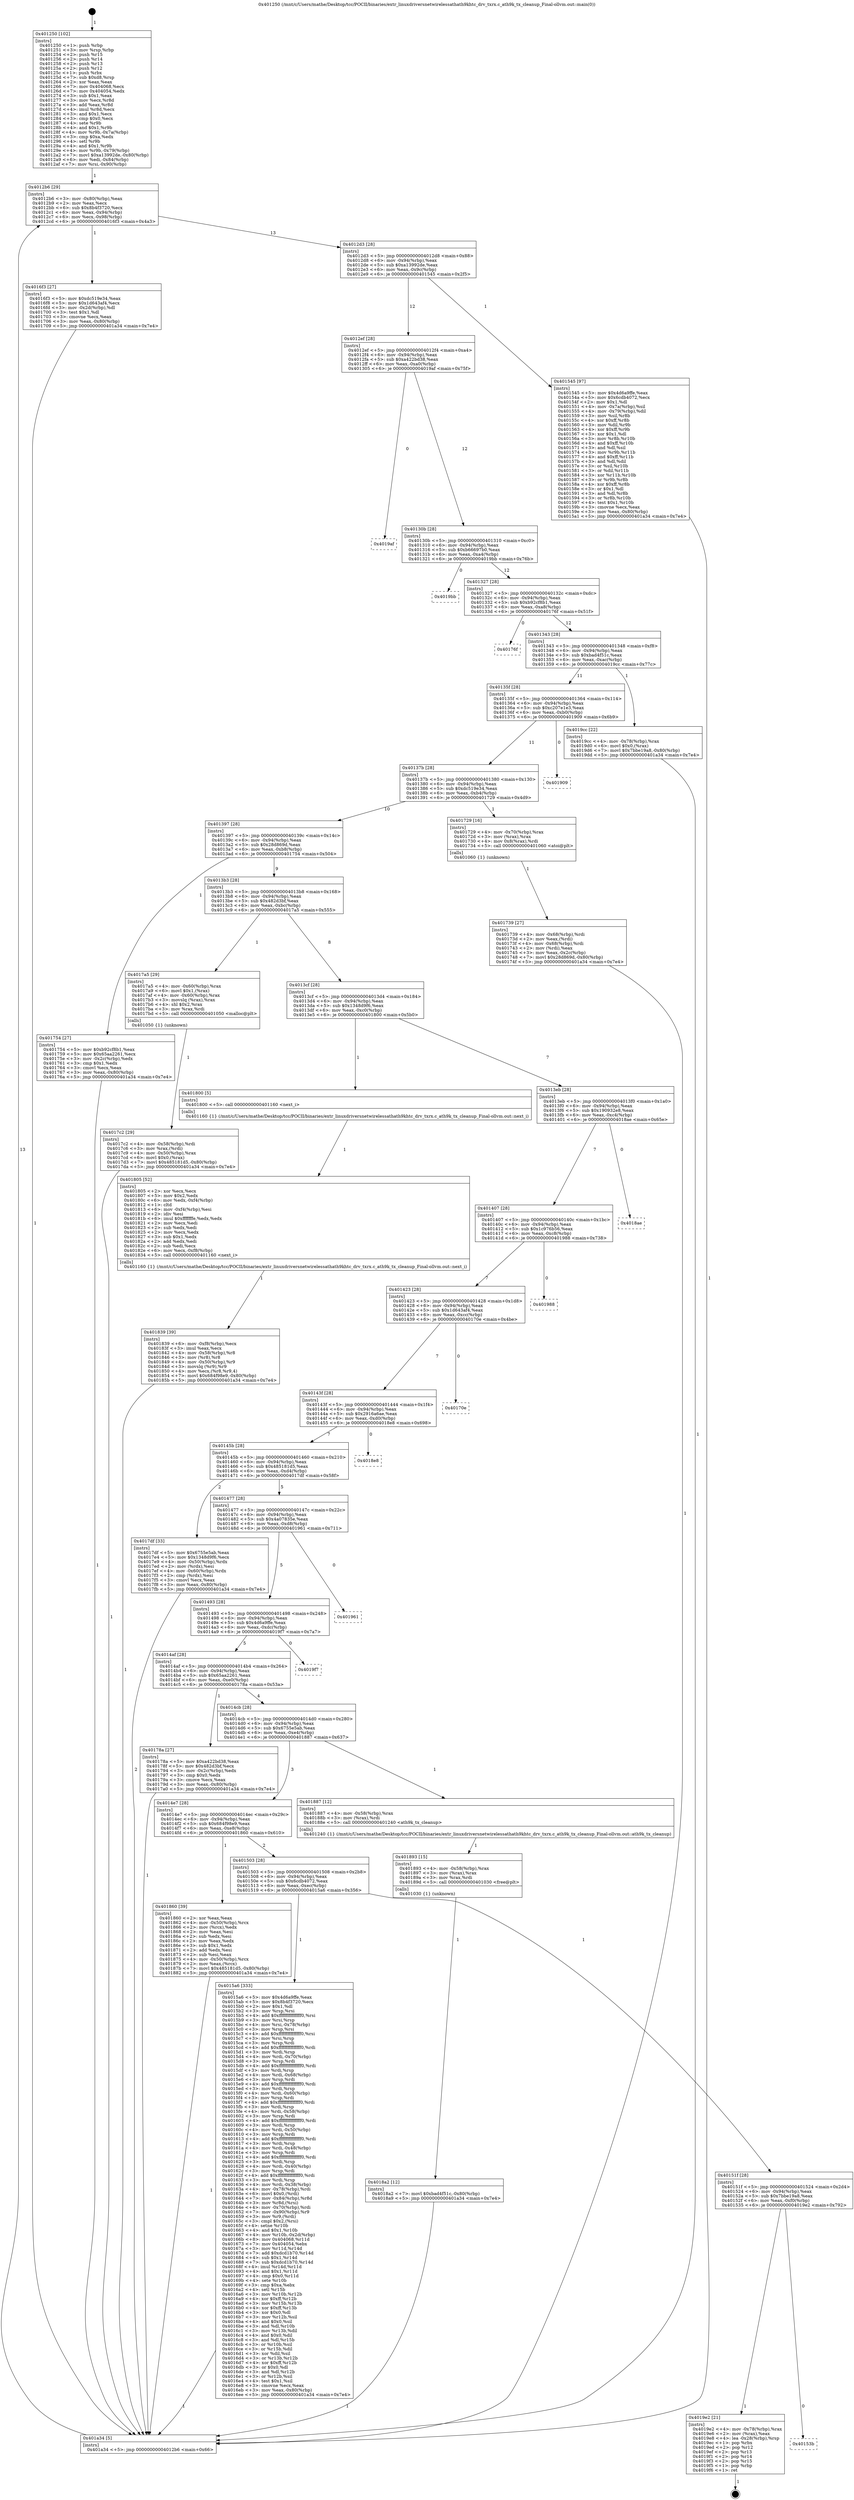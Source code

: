 digraph "0x401250" {
  label = "0x401250 (/mnt/c/Users/mathe/Desktop/tcc/POCII/binaries/extr_linuxdriversnetwirelessathath9khtc_drv_txrx.c_ath9k_tx_cleanup_Final-ollvm.out::main(0))"
  labelloc = "t"
  node[shape=record]

  Entry [label="",width=0.3,height=0.3,shape=circle,fillcolor=black,style=filled]
  "0x4012b6" [label="{
     0x4012b6 [29]\l
     | [instrs]\l
     &nbsp;&nbsp;0x4012b6 \<+3\>: mov -0x80(%rbp),%eax\l
     &nbsp;&nbsp;0x4012b9 \<+2\>: mov %eax,%ecx\l
     &nbsp;&nbsp;0x4012bb \<+6\>: sub $0x8b4f3720,%ecx\l
     &nbsp;&nbsp;0x4012c1 \<+6\>: mov %eax,-0x94(%rbp)\l
     &nbsp;&nbsp;0x4012c7 \<+6\>: mov %ecx,-0x98(%rbp)\l
     &nbsp;&nbsp;0x4012cd \<+6\>: je 00000000004016f3 \<main+0x4a3\>\l
  }"]
  "0x4016f3" [label="{
     0x4016f3 [27]\l
     | [instrs]\l
     &nbsp;&nbsp;0x4016f3 \<+5\>: mov $0xdc519e34,%eax\l
     &nbsp;&nbsp;0x4016f8 \<+5\>: mov $0x1d643af4,%ecx\l
     &nbsp;&nbsp;0x4016fd \<+3\>: mov -0x2d(%rbp),%dl\l
     &nbsp;&nbsp;0x401700 \<+3\>: test $0x1,%dl\l
     &nbsp;&nbsp;0x401703 \<+3\>: cmovne %ecx,%eax\l
     &nbsp;&nbsp;0x401706 \<+3\>: mov %eax,-0x80(%rbp)\l
     &nbsp;&nbsp;0x401709 \<+5\>: jmp 0000000000401a34 \<main+0x7e4\>\l
  }"]
  "0x4012d3" [label="{
     0x4012d3 [28]\l
     | [instrs]\l
     &nbsp;&nbsp;0x4012d3 \<+5\>: jmp 00000000004012d8 \<main+0x88\>\l
     &nbsp;&nbsp;0x4012d8 \<+6\>: mov -0x94(%rbp),%eax\l
     &nbsp;&nbsp;0x4012de \<+5\>: sub $0xa13992de,%eax\l
     &nbsp;&nbsp;0x4012e3 \<+6\>: mov %eax,-0x9c(%rbp)\l
     &nbsp;&nbsp;0x4012e9 \<+6\>: je 0000000000401545 \<main+0x2f5\>\l
  }"]
  Exit [label="",width=0.3,height=0.3,shape=circle,fillcolor=black,style=filled,peripheries=2]
  "0x401545" [label="{
     0x401545 [97]\l
     | [instrs]\l
     &nbsp;&nbsp;0x401545 \<+5\>: mov $0x4d6a9ffe,%eax\l
     &nbsp;&nbsp;0x40154a \<+5\>: mov $0x6cdb4072,%ecx\l
     &nbsp;&nbsp;0x40154f \<+2\>: mov $0x1,%dl\l
     &nbsp;&nbsp;0x401551 \<+4\>: mov -0x7a(%rbp),%sil\l
     &nbsp;&nbsp;0x401555 \<+4\>: mov -0x79(%rbp),%dil\l
     &nbsp;&nbsp;0x401559 \<+3\>: mov %sil,%r8b\l
     &nbsp;&nbsp;0x40155c \<+4\>: xor $0xff,%r8b\l
     &nbsp;&nbsp;0x401560 \<+3\>: mov %dil,%r9b\l
     &nbsp;&nbsp;0x401563 \<+4\>: xor $0xff,%r9b\l
     &nbsp;&nbsp;0x401567 \<+3\>: xor $0x1,%dl\l
     &nbsp;&nbsp;0x40156a \<+3\>: mov %r8b,%r10b\l
     &nbsp;&nbsp;0x40156d \<+4\>: and $0xff,%r10b\l
     &nbsp;&nbsp;0x401571 \<+3\>: and %dl,%sil\l
     &nbsp;&nbsp;0x401574 \<+3\>: mov %r9b,%r11b\l
     &nbsp;&nbsp;0x401577 \<+4\>: and $0xff,%r11b\l
     &nbsp;&nbsp;0x40157b \<+3\>: and %dl,%dil\l
     &nbsp;&nbsp;0x40157e \<+3\>: or %sil,%r10b\l
     &nbsp;&nbsp;0x401581 \<+3\>: or %dil,%r11b\l
     &nbsp;&nbsp;0x401584 \<+3\>: xor %r11b,%r10b\l
     &nbsp;&nbsp;0x401587 \<+3\>: or %r9b,%r8b\l
     &nbsp;&nbsp;0x40158a \<+4\>: xor $0xff,%r8b\l
     &nbsp;&nbsp;0x40158e \<+3\>: or $0x1,%dl\l
     &nbsp;&nbsp;0x401591 \<+3\>: and %dl,%r8b\l
     &nbsp;&nbsp;0x401594 \<+3\>: or %r8b,%r10b\l
     &nbsp;&nbsp;0x401597 \<+4\>: test $0x1,%r10b\l
     &nbsp;&nbsp;0x40159b \<+3\>: cmovne %ecx,%eax\l
     &nbsp;&nbsp;0x40159e \<+3\>: mov %eax,-0x80(%rbp)\l
     &nbsp;&nbsp;0x4015a1 \<+5\>: jmp 0000000000401a34 \<main+0x7e4\>\l
  }"]
  "0x4012ef" [label="{
     0x4012ef [28]\l
     | [instrs]\l
     &nbsp;&nbsp;0x4012ef \<+5\>: jmp 00000000004012f4 \<main+0xa4\>\l
     &nbsp;&nbsp;0x4012f4 \<+6\>: mov -0x94(%rbp),%eax\l
     &nbsp;&nbsp;0x4012fa \<+5\>: sub $0xa422bd38,%eax\l
     &nbsp;&nbsp;0x4012ff \<+6\>: mov %eax,-0xa0(%rbp)\l
     &nbsp;&nbsp;0x401305 \<+6\>: je 00000000004019af \<main+0x75f\>\l
  }"]
  "0x401a34" [label="{
     0x401a34 [5]\l
     | [instrs]\l
     &nbsp;&nbsp;0x401a34 \<+5\>: jmp 00000000004012b6 \<main+0x66\>\l
  }"]
  "0x401250" [label="{
     0x401250 [102]\l
     | [instrs]\l
     &nbsp;&nbsp;0x401250 \<+1\>: push %rbp\l
     &nbsp;&nbsp;0x401251 \<+3\>: mov %rsp,%rbp\l
     &nbsp;&nbsp;0x401254 \<+2\>: push %r15\l
     &nbsp;&nbsp;0x401256 \<+2\>: push %r14\l
     &nbsp;&nbsp;0x401258 \<+2\>: push %r13\l
     &nbsp;&nbsp;0x40125a \<+2\>: push %r12\l
     &nbsp;&nbsp;0x40125c \<+1\>: push %rbx\l
     &nbsp;&nbsp;0x40125d \<+7\>: sub $0xd8,%rsp\l
     &nbsp;&nbsp;0x401264 \<+2\>: xor %eax,%eax\l
     &nbsp;&nbsp;0x401266 \<+7\>: mov 0x404068,%ecx\l
     &nbsp;&nbsp;0x40126d \<+7\>: mov 0x404054,%edx\l
     &nbsp;&nbsp;0x401274 \<+3\>: sub $0x1,%eax\l
     &nbsp;&nbsp;0x401277 \<+3\>: mov %ecx,%r8d\l
     &nbsp;&nbsp;0x40127a \<+3\>: add %eax,%r8d\l
     &nbsp;&nbsp;0x40127d \<+4\>: imul %r8d,%ecx\l
     &nbsp;&nbsp;0x401281 \<+3\>: and $0x1,%ecx\l
     &nbsp;&nbsp;0x401284 \<+3\>: cmp $0x0,%ecx\l
     &nbsp;&nbsp;0x401287 \<+4\>: sete %r9b\l
     &nbsp;&nbsp;0x40128b \<+4\>: and $0x1,%r9b\l
     &nbsp;&nbsp;0x40128f \<+4\>: mov %r9b,-0x7a(%rbp)\l
     &nbsp;&nbsp;0x401293 \<+3\>: cmp $0xa,%edx\l
     &nbsp;&nbsp;0x401296 \<+4\>: setl %r9b\l
     &nbsp;&nbsp;0x40129a \<+4\>: and $0x1,%r9b\l
     &nbsp;&nbsp;0x40129e \<+4\>: mov %r9b,-0x79(%rbp)\l
     &nbsp;&nbsp;0x4012a2 \<+7\>: movl $0xa13992de,-0x80(%rbp)\l
     &nbsp;&nbsp;0x4012a9 \<+6\>: mov %edi,-0x84(%rbp)\l
     &nbsp;&nbsp;0x4012af \<+7\>: mov %rsi,-0x90(%rbp)\l
  }"]
  "0x40153b" [label="{
     0x40153b\l
  }", style=dashed]
  "0x4019af" [label="{
     0x4019af\l
  }", style=dashed]
  "0x40130b" [label="{
     0x40130b [28]\l
     | [instrs]\l
     &nbsp;&nbsp;0x40130b \<+5\>: jmp 0000000000401310 \<main+0xc0\>\l
     &nbsp;&nbsp;0x401310 \<+6\>: mov -0x94(%rbp),%eax\l
     &nbsp;&nbsp;0x401316 \<+5\>: sub $0xb66697b0,%eax\l
     &nbsp;&nbsp;0x40131b \<+6\>: mov %eax,-0xa4(%rbp)\l
     &nbsp;&nbsp;0x401321 \<+6\>: je 00000000004019bb \<main+0x76b\>\l
  }"]
  "0x4019e2" [label="{
     0x4019e2 [21]\l
     | [instrs]\l
     &nbsp;&nbsp;0x4019e2 \<+4\>: mov -0x78(%rbp),%rax\l
     &nbsp;&nbsp;0x4019e6 \<+2\>: mov (%rax),%eax\l
     &nbsp;&nbsp;0x4019e8 \<+4\>: lea -0x28(%rbp),%rsp\l
     &nbsp;&nbsp;0x4019ec \<+1\>: pop %rbx\l
     &nbsp;&nbsp;0x4019ed \<+2\>: pop %r12\l
     &nbsp;&nbsp;0x4019ef \<+2\>: pop %r13\l
     &nbsp;&nbsp;0x4019f1 \<+2\>: pop %r14\l
     &nbsp;&nbsp;0x4019f3 \<+2\>: pop %r15\l
     &nbsp;&nbsp;0x4019f5 \<+1\>: pop %rbp\l
     &nbsp;&nbsp;0x4019f6 \<+1\>: ret\l
  }"]
  "0x4019bb" [label="{
     0x4019bb\l
  }", style=dashed]
  "0x401327" [label="{
     0x401327 [28]\l
     | [instrs]\l
     &nbsp;&nbsp;0x401327 \<+5\>: jmp 000000000040132c \<main+0xdc\>\l
     &nbsp;&nbsp;0x40132c \<+6\>: mov -0x94(%rbp),%eax\l
     &nbsp;&nbsp;0x401332 \<+5\>: sub $0xb92cf8b1,%eax\l
     &nbsp;&nbsp;0x401337 \<+6\>: mov %eax,-0xa8(%rbp)\l
     &nbsp;&nbsp;0x40133d \<+6\>: je 000000000040176f \<main+0x51f\>\l
  }"]
  "0x4018a2" [label="{
     0x4018a2 [12]\l
     | [instrs]\l
     &nbsp;&nbsp;0x4018a2 \<+7\>: movl $0xbad4f51c,-0x80(%rbp)\l
     &nbsp;&nbsp;0x4018a9 \<+5\>: jmp 0000000000401a34 \<main+0x7e4\>\l
  }"]
  "0x40176f" [label="{
     0x40176f\l
  }", style=dashed]
  "0x401343" [label="{
     0x401343 [28]\l
     | [instrs]\l
     &nbsp;&nbsp;0x401343 \<+5\>: jmp 0000000000401348 \<main+0xf8\>\l
     &nbsp;&nbsp;0x401348 \<+6\>: mov -0x94(%rbp),%eax\l
     &nbsp;&nbsp;0x40134e \<+5\>: sub $0xbad4f51c,%eax\l
     &nbsp;&nbsp;0x401353 \<+6\>: mov %eax,-0xac(%rbp)\l
     &nbsp;&nbsp;0x401359 \<+6\>: je 00000000004019cc \<main+0x77c\>\l
  }"]
  "0x401893" [label="{
     0x401893 [15]\l
     | [instrs]\l
     &nbsp;&nbsp;0x401893 \<+4\>: mov -0x58(%rbp),%rax\l
     &nbsp;&nbsp;0x401897 \<+3\>: mov (%rax),%rax\l
     &nbsp;&nbsp;0x40189a \<+3\>: mov %rax,%rdi\l
     &nbsp;&nbsp;0x40189d \<+5\>: call 0000000000401030 \<free@plt\>\l
     | [calls]\l
     &nbsp;&nbsp;0x401030 \{1\} (unknown)\l
  }"]
  "0x4019cc" [label="{
     0x4019cc [22]\l
     | [instrs]\l
     &nbsp;&nbsp;0x4019cc \<+4\>: mov -0x78(%rbp),%rax\l
     &nbsp;&nbsp;0x4019d0 \<+6\>: movl $0x0,(%rax)\l
     &nbsp;&nbsp;0x4019d6 \<+7\>: movl $0x7bbe19a8,-0x80(%rbp)\l
     &nbsp;&nbsp;0x4019dd \<+5\>: jmp 0000000000401a34 \<main+0x7e4\>\l
  }"]
  "0x40135f" [label="{
     0x40135f [28]\l
     | [instrs]\l
     &nbsp;&nbsp;0x40135f \<+5\>: jmp 0000000000401364 \<main+0x114\>\l
     &nbsp;&nbsp;0x401364 \<+6\>: mov -0x94(%rbp),%eax\l
     &nbsp;&nbsp;0x40136a \<+5\>: sub $0xc207e1e3,%eax\l
     &nbsp;&nbsp;0x40136f \<+6\>: mov %eax,-0xb0(%rbp)\l
     &nbsp;&nbsp;0x401375 \<+6\>: je 0000000000401909 \<main+0x6b9\>\l
  }"]
  "0x401839" [label="{
     0x401839 [39]\l
     | [instrs]\l
     &nbsp;&nbsp;0x401839 \<+6\>: mov -0xf8(%rbp),%ecx\l
     &nbsp;&nbsp;0x40183f \<+3\>: imul %eax,%ecx\l
     &nbsp;&nbsp;0x401842 \<+4\>: mov -0x58(%rbp),%r8\l
     &nbsp;&nbsp;0x401846 \<+3\>: mov (%r8),%r8\l
     &nbsp;&nbsp;0x401849 \<+4\>: mov -0x50(%rbp),%r9\l
     &nbsp;&nbsp;0x40184d \<+3\>: movslq (%r9),%r9\l
     &nbsp;&nbsp;0x401850 \<+4\>: mov %ecx,(%r8,%r9,4)\l
     &nbsp;&nbsp;0x401854 \<+7\>: movl $0x684f98e9,-0x80(%rbp)\l
     &nbsp;&nbsp;0x40185b \<+5\>: jmp 0000000000401a34 \<main+0x7e4\>\l
  }"]
  "0x401909" [label="{
     0x401909\l
  }", style=dashed]
  "0x40137b" [label="{
     0x40137b [28]\l
     | [instrs]\l
     &nbsp;&nbsp;0x40137b \<+5\>: jmp 0000000000401380 \<main+0x130\>\l
     &nbsp;&nbsp;0x401380 \<+6\>: mov -0x94(%rbp),%eax\l
     &nbsp;&nbsp;0x401386 \<+5\>: sub $0xdc519e34,%eax\l
     &nbsp;&nbsp;0x40138b \<+6\>: mov %eax,-0xb4(%rbp)\l
     &nbsp;&nbsp;0x401391 \<+6\>: je 0000000000401729 \<main+0x4d9\>\l
  }"]
  "0x401805" [label="{
     0x401805 [52]\l
     | [instrs]\l
     &nbsp;&nbsp;0x401805 \<+2\>: xor %ecx,%ecx\l
     &nbsp;&nbsp;0x401807 \<+5\>: mov $0x2,%edx\l
     &nbsp;&nbsp;0x40180c \<+6\>: mov %edx,-0xf4(%rbp)\l
     &nbsp;&nbsp;0x401812 \<+1\>: cltd\l
     &nbsp;&nbsp;0x401813 \<+6\>: mov -0xf4(%rbp),%esi\l
     &nbsp;&nbsp;0x401819 \<+2\>: idiv %esi\l
     &nbsp;&nbsp;0x40181b \<+6\>: imul $0xfffffffe,%edx,%edx\l
     &nbsp;&nbsp;0x401821 \<+2\>: mov %ecx,%edi\l
     &nbsp;&nbsp;0x401823 \<+2\>: sub %edx,%edi\l
     &nbsp;&nbsp;0x401825 \<+2\>: mov %ecx,%edx\l
     &nbsp;&nbsp;0x401827 \<+3\>: sub $0x1,%edx\l
     &nbsp;&nbsp;0x40182a \<+2\>: add %edx,%edi\l
     &nbsp;&nbsp;0x40182c \<+2\>: sub %edi,%ecx\l
     &nbsp;&nbsp;0x40182e \<+6\>: mov %ecx,-0xf8(%rbp)\l
     &nbsp;&nbsp;0x401834 \<+5\>: call 0000000000401160 \<next_i\>\l
     | [calls]\l
     &nbsp;&nbsp;0x401160 \{1\} (/mnt/c/Users/mathe/Desktop/tcc/POCII/binaries/extr_linuxdriversnetwirelessathath9khtc_drv_txrx.c_ath9k_tx_cleanup_Final-ollvm.out::next_i)\l
  }"]
  "0x401729" [label="{
     0x401729 [16]\l
     | [instrs]\l
     &nbsp;&nbsp;0x401729 \<+4\>: mov -0x70(%rbp),%rax\l
     &nbsp;&nbsp;0x40172d \<+3\>: mov (%rax),%rax\l
     &nbsp;&nbsp;0x401730 \<+4\>: mov 0x8(%rax),%rdi\l
     &nbsp;&nbsp;0x401734 \<+5\>: call 0000000000401060 \<atoi@plt\>\l
     | [calls]\l
     &nbsp;&nbsp;0x401060 \{1\} (unknown)\l
  }"]
  "0x401397" [label="{
     0x401397 [28]\l
     | [instrs]\l
     &nbsp;&nbsp;0x401397 \<+5\>: jmp 000000000040139c \<main+0x14c\>\l
     &nbsp;&nbsp;0x40139c \<+6\>: mov -0x94(%rbp),%eax\l
     &nbsp;&nbsp;0x4013a2 \<+5\>: sub $0x28d869d,%eax\l
     &nbsp;&nbsp;0x4013a7 \<+6\>: mov %eax,-0xb8(%rbp)\l
     &nbsp;&nbsp;0x4013ad \<+6\>: je 0000000000401754 \<main+0x504\>\l
  }"]
  "0x4017c2" [label="{
     0x4017c2 [29]\l
     | [instrs]\l
     &nbsp;&nbsp;0x4017c2 \<+4\>: mov -0x58(%rbp),%rdi\l
     &nbsp;&nbsp;0x4017c6 \<+3\>: mov %rax,(%rdi)\l
     &nbsp;&nbsp;0x4017c9 \<+4\>: mov -0x50(%rbp),%rax\l
     &nbsp;&nbsp;0x4017cd \<+6\>: movl $0x0,(%rax)\l
     &nbsp;&nbsp;0x4017d3 \<+7\>: movl $0x485181d5,-0x80(%rbp)\l
     &nbsp;&nbsp;0x4017da \<+5\>: jmp 0000000000401a34 \<main+0x7e4\>\l
  }"]
  "0x401754" [label="{
     0x401754 [27]\l
     | [instrs]\l
     &nbsp;&nbsp;0x401754 \<+5\>: mov $0xb92cf8b1,%eax\l
     &nbsp;&nbsp;0x401759 \<+5\>: mov $0x65aa2261,%ecx\l
     &nbsp;&nbsp;0x40175e \<+3\>: mov -0x2c(%rbp),%edx\l
     &nbsp;&nbsp;0x401761 \<+3\>: cmp $0x1,%edx\l
     &nbsp;&nbsp;0x401764 \<+3\>: cmovl %ecx,%eax\l
     &nbsp;&nbsp;0x401767 \<+3\>: mov %eax,-0x80(%rbp)\l
     &nbsp;&nbsp;0x40176a \<+5\>: jmp 0000000000401a34 \<main+0x7e4\>\l
  }"]
  "0x4013b3" [label="{
     0x4013b3 [28]\l
     | [instrs]\l
     &nbsp;&nbsp;0x4013b3 \<+5\>: jmp 00000000004013b8 \<main+0x168\>\l
     &nbsp;&nbsp;0x4013b8 \<+6\>: mov -0x94(%rbp),%eax\l
     &nbsp;&nbsp;0x4013be \<+5\>: sub $0x482d3bf,%eax\l
     &nbsp;&nbsp;0x4013c3 \<+6\>: mov %eax,-0xbc(%rbp)\l
     &nbsp;&nbsp;0x4013c9 \<+6\>: je 00000000004017a5 \<main+0x555\>\l
  }"]
  "0x401739" [label="{
     0x401739 [27]\l
     | [instrs]\l
     &nbsp;&nbsp;0x401739 \<+4\>: mov -0x68(%rbp),%rdi\l
     &nbsp;&nbsp;0x40173d \<+2\>: mov %eax,(%rdi)\l
     &nbsp;&nbsp;0x40173f \<+4\>: mov -0x68(%rbp),%rdi\l
     &nbsp;&nbsp;0x401743 \<+2\>: mov (%rdi),%eax\l
     &nbsp;&nbsp;0x401745 \<+3\>: mov %eax,-0x2c(%rbp)\l
     &nbsp;&nbsp;0x401748 \<+7\>: movl $0x28d869d,-0x80(%rbp)\l
     &nbsp;&nbsp;0x40174f \<+5\>: jmp 0000000000401a34 \<main+0x7e4\>\l
  }"]
  "0x4017a5" [label="{
     0x4017a5 [29]\l
     | [instrs]\l
     &nbsp;&nbsp;0x4017a5 \<+4\>: mov -0x60(%rbp),%rax\l
     &nbsp;&nbsp;0x4017a9 \<+6\>: movl $0x1,(%rax)\l
     &nbsp;&nbsp;0x4017af \<+4\>: mov -0x60(%rbp),%rax\l
     &nbsp;&nbsp;0x4017b3 \<+3\>: movslq (%rax),%rax\l
     &nbsp;&nbsp;0x4017b6 \<+4\>: shl $0x2,%rax\l
     &nbsp;&nbsp;0x4017ba \<+3\>: mov %rax,%rdi\l
     &nbsp;&nbsp;0x4017bd \<+5\>: call 0000000000401050 \<malloc@plt\>\l
     | [calls]\l
     &nbsp;&nbsp;0x401050 \{1\} (unknown)\l
  }"]
  "0x4013cf" [label="{
     0x4013cf [28]\l
     | [instrs]\l
     &nbsp;&nbsp;0x4013cf \<+5\>: jmp 00000000004013d4 \<main+0x184\>\l
     &nbsp;&nbsp;0x4013d4 \<+6\>: mov -0x94(%rbp),%eax\l
     &nbsp;&nbsp;0x4013da \<+5\>: sub $0x1348d9f6,%eax\l
     &nbsp;&nbsp;0x4013df \<+6\>: mov %eax,-0xc0(%rbp)\l
     &nbsp;&nbsp;0x4013e5 \<+6\>: je 0000000000401800 \<main+0x5b0\>\l
  }"]
  "0x40151f" [label="{
     0x40151f [28]\l
     | [instrs]\l
     &nbsp;&nbsp;0x40151f \<+5\>: jmp 0000000000401524 \<main+0x2d4\>\l
     &nbsp;&nbsp;0x401524 \<+6\>: mov -0x94(%rbp),%eax\l
     &nbsp;&nbsp;0x40152a \<+5\>: sub $0x7bbe19a8,%eax\l
     &nbsp;&nbsp;0x40152f \<+6\>: mov %eax,-0xf0(%rbp)\l
     &nbsp;&nbsp;0x401535 \<+6\>: je 00000000004019e2 \<main+0x792\>\l
  }"]
  "0x401800" [label="{
     0x401800 [5]\l
     | [instrs]\l
     &nbsp;&nbsp;0x401800 \<+5\>: call 0000000000401160 \<next_i\>\l
     | [calls]\l
     &nbsp;&nbsp;0x401160 \{1\} (/mnt/c/Users/mathe/Desktop/tcc/POCII/binaries/extr_linuxdriversnetwirelessathath9khtc_drv_txrx.c_ath9k_tx_cleanup_Final-ollvm.out::next_i)\l
  }"]
  "0x4013eb" [label="{
     0x4013eb [28]\l
     | [instrs]\l
     &nbsp;&nbsp;0x4013eb \<+5\>: jmp 00000000004013f0 \<main+0x1a0\>\l
     &nbsp;&nbsp;0x4013f0 \<+6\>: mov -0x94(%rbp),%eax\l
     &nbsp;&nbsp;0x4013f6 \<+5\>: sub $0x190932e8,%eax\l
     &nbsp;&nbsp;0x4013fb \<+6\>: mov %eax,-0xc4(%rbp)\l
     &nbsp;&nbsp;0x401401 \<+6\>: je 00000000004018ae \<main+0x65e\>\l
  }"]
  "0x4015a6" [label="{
     0x4015a6 [333]\l
     | [instrs]\l
     &nbsp;&nbsp;0x4015a6 \<+5\>: mov $0x4d6a9ffe,%eax\l
     &nbsp;&nbsp;0x4015ab \<+5\>: mov $0x8b4f3720,%ecx\l
     &nbsp;&nbsp;0x4015b0 \<+2\>: mov $0x1,%dl\l
     &nbsp;&nbsp;0x4015b2 \<+3\>: mov %rsp,%rsi\l
     &nbsp;&nbsp;0x4015b5 \<+4\>: add $0xfffffffffffffff0,%rsi\l
     &nbsp;&nbsp;0x4015b9 \<+3\>: mov %rsi,%rsp\l
     &nbsp;&nbsp;0x4015bc \<+4\>: mov %rsi,-0x78(%rbp)\l
     &nbsp;&nbsp;0x4015c0 \<+3\>: mov %rsp,%rsi\l
     &nbsp;&nbsp;0x4015c3 \<+4\>: add $0xfffffffffffffff0,%rsi\l
     &nbsp;&nbsp;0x4015c7 \<+3\>: mov %rsi,%rsp\l
     &nbsp;&nbsp;0x4015ca \<+3\>: mov %rsp,%rdi\l
     &nbsp;&nbsp;0x4015cd \<+4\>: add $0xfffffffffffffff0,%rdi\l
     &nbsp;&nbsp;0x4015d1 \<+3\>: mov %rdi,%rsp\l
     &nbsp;&nbsp;0x4015d4 \<+4\>: mov %rdi,-0x70(%rbp)\l
     &nbsp;&nbsp;0x4015d8 \<+3\>: mov %rsp,%rdi\l
     &nbsp;&nbsp;0x4015db \<+4\>: add $0xfffffffffffffff0,%rdi\l
     &nbsp;&nbsp;0x4015df \<+3\>: mov %rdi,%rsp\l
     &nbsp;&nbsp;0x4015e2 \<+4\>: mov %rdi,-0x68(%rbp)\l
     &nbsp;&nbsp;0x4015e6 \<+3\>: mov %rsp,%rdi\l
     &nbsp;&nbsp;0x4015e9 \<+4\>: add $0xfffffffffffffff0,%rdi\l
     &nbsp;&nbsp;0x4015ed \<+3\>: mov %rdi,%rsp\l
     &nbsp;&nbsp;0x4015f0 \<+4\>: mov %rdi,-0x60(%rbp)\l
     &nbsp;&nbsp;0x4015f4 \<+3\>: mov %rsp,%rdi\l
     &nbsp;&nbsp;0x4015f7 \<+4\>: add $0xfffffffffffffff0,%rdi\l
     &nbsp;&nbsp;0x4015fb \<+3\>: mov %rdi,%rsp\l
     &nbsp;&nbsp;0x4015fe \<+4\>: mov %rdi,-0x58(%rbp)\l
     &nbsp;&nbsp;0x401602 \<+3\>: mov %rsp,%rdi\l
     &nbsp;&nbsp;0x401605 \<+4\>: add $0xfffffffffffffff0,%rdi\l
     &nbsp;&nbsp;0x401609 \<+3\>: mov %rdi,%rsp\l
     &nbsp;&nbsp;0x40160c \<+4\>: mov %rdi,-0x50(%rbp)\l
     &nbsp;&nbsp;0x401610 \<+3\>: mov %rsp,%rdi\l
     &nbsp;&nbsp;0x401613 \<+4\>: add $0xfffffffffffffff0,%rdi\l
     &nbsp;&nbsp;0x401617 \<+3\>: mov %rdi,%rsp\l
     &nbsp;&nbsp;0x40161a \<+4\>: mov %rdi,-0x48(%rbp)\l
     &nbsp;&nbsp;0x40161e \<+3\>: mov %rsp,%rdi\l
     &nbsp;&nbsp;0x401621 \<+4\>: add $0xfffffffffffffff0,%rdi\l
     &nbsp;&nbsp;0x401625 \<+3\>: mov %rdi,%rsp\l
     &nbsp;&nbsp;0x401628 \<+4\>: mov %rdi,-0x40(%rbp)\l
     &nbsp;&nbsp;0x40162c \<+3\>: mov %rsp,%rdi\l
     &nbsp;&nbsp;0x40162f \<+4\>: add $0xfffffffffffffff0,%rdi\l
     &nbsp;&nbsp;0x401633 \<+3\>: mov %rdi,%rsp\l
     &nbsp;&nbsp;0x401636 \<+4\>: mov %rdi,-0x38(%rbp)\l
     &nbsp;&nbsp;0x40163a \<+4\>: mov -0x78(%rbp),%rdi\l
     &nbsp;&nbsp;0x40163e \<+6\>: movl $0x0,(%rdi)\l
     &nbsp;&nbsp;0x401644 \<+7\>: mov -0x84(%rbp),%r8d\l
     &nbsp;&nbsp;0x40164b \<+3\>: mov %r8d,(%rsi)\l
     &nbsp;&nbsp;0x40164e \<+4\>: mov -0x70(%rbp),%rdi\l
     &nbsp;&nbsp;0x401652 \<+7\>: mov -0x90(%rbp),%r9\l
     &nbsp;&nbsp;0x401659 \<+3\>: mov %r9,(%rdi)\l
     &nbsp;&nbsp;0x40165c \<+3\>: cmpl $0x2,(%rsi)\l
     &nbsp;&nbsp;0x40165f \<+4\>: setne %r10b\l
     &nbsp;&nbsp;0x401663 \<+4\>: and $0x1,%r10b\l
     &nbsp;&nbsp;0x401667 \<+4\>: mov %r10b,-0x2d(%rbp)\l
     &nbsp;&nbsp;0x40166b \<+8\>: mov 0x404068,%r11d\l
     &nbsp;&nbsp;0x401673 \<+7\>: mov 0x404054,%ebx\l
     &nbsp;&nbsp;0x40167a \<+3\>: mov %r11d,%r14d\l
     &nbsp;&nbsp;0x40167d \<+7\>: add $0xdcd1b70,%r14d\l
     &nbsp;&nbsp;0x401684 \<+4\>: sub $0x1,%r14d\l
     &nbsp;&nbsp;0x401688 \<+7\>: sub $0xdcd1b70,%r14d\l
     &nbsp;&nbsp;0x40168f \<+4\>: imul %r14d,%r11d\l
     &nbsp;&nbsp;0x401693 \<+4\>: and $0x1,%r11d\l
     &nbsp;&nbsp;0x401697 \<+4\>: cmp $0x0,%r11d\l
     &nbsp;&nbsp;0x40169b \<+4\>: sete %r10b\l
     &nbsp;&nbsp;0x40169f \<+3\>: cmp $0xa,%ebx\l
     &nbsp;&nbsp;0x4016a2 \<+4\>: setl %r15b\l
     &nbsp;&nbsp;0x4016a6 \<+3\>: mov %r10b,%r12b\l
     &nbsp;&nbsp;0x4016a9 \<+4\>: xor $0xff,%r12b\l
     &nbsp;&nbsp;0x4016ad \<+3\>: mov %r15b,%r13b\l
     &nbsp;&nbsp;0x4016b0 \<+4\>: xor $0xff,%r13b\l
     &nbsp;&nbsp;0x4016b4 \<+3\>: xor $0x0,%dl\l
     &nbsp;&nbsp;0x4016b7 \<+3\>: mov %r12b,%sil\l
     &nbsp;&nbsp;0x4016ba \<+4\>: and $0x0,%sil\l
     &nbsp;&nbsp;0x4016be \<+3\>: and %dl,%r10b\l
     &nbsp;&nbsp;0x4016c1 \<+3\>: mov %r13b,%dil\l
     &nbsp;&nbsp;0x4016c4 \<+4\>: and $0x0,%dil\l
     &nbsp;&nbsp;0x4016c8 \<+3\>: and %dl,%r15b\l
     &nbsp;&nbsp;0x4016cb \<+3\>: or %r10b,%sil\l
     &nbsp;&nbsp;0x4016ce \<+3\>: or %r15b,%dil\l
     &nbsp;&nbsp;0x4016d1 \<+3\>: xor %dil,%sil\l
     &nbsp;&nbsp;0x4016d4 \<+3\>: or %r13b,%r12b\l
     &nbsp;&nbsp;0x4016d7 \<+4\>: xor $0xff,%r12b\l
     &nbsp;&nbsp;0x4016db \<+3\>: or $0x0,%dl\l
     &nbsp;&nbsp;0x4016de \<+3\>: and %dl,%r12b\l
     &nbsp;&nbsp;0x4016e1 \<+3\>: or %r12b,%sil\l
     &nbsp;&nbsp;0x4016e4 \<+4\>: test $0x1,%sil\l
     &nbsp;&nbsp;0x4016e8 \<+3\>: cmovne %ecx,%eax\l
     &nbsp;&nbsp;0x4016eb \<+3\>: mov %eax,-0x80(%rbp)\l
     &nbsp;&nbsp;0x4016ee \<+5\>: jmp 0000000000401a34 \<main+0x7e4\>\l
  }"]
  "0x4018ae" [label="{
     0x4018ae\l
  }", style=dashed]
  "0x401407" [label="{
     0x401407 [28]\l
     | [instrs]\l
     &nbsp;&nbsp;0x401407 \<+5\>: jmp 000000000040140c \<main+0x1bc\>\l
     &nbsp;&nbsp;0x40140c \<+6\>: mov -0x94(%rbp),%eax\l
     &nbsp;&nbsp;0x401412 \<+5\>: sub $0x1c976b56,%eax\l
     &nbsp;&nbsp;0x401417 \<+6\>: mov %eax,-0xc8(%rbp)\l
     &nbsp;&nbsp;0x40141d \<+6\>: je 0000000000401988 \<main+0x738\>\l
  }"]
  "0x401503" [label="{
     0x401503 [28]\l
     | [instrs]\l
     &nbsp;&nbsp;0x401503 \<+5\>: jmp 0000000000401508 \<main+0x2b8\>\l
     &nbsp;&nbsp;0x401508 \<+6\>: mov -0x94(%rbp),%eax\l
     &nbsp;&nbsp;0x40150e \<+5\>: sub $0x6cdb4072,%eax\l
     &nbsp;&nbsp;0x401513 \<+6\>: mov %eax,-0xec(%rbp)\l
     &nbsp;&nbsp;0x401519 \<+6\>: je 00000000004015a6 \<main+0x356\>\l
  }"]
  "0x401988" [label="{
     0x401988\l
  }", style=dashed]
  "0x401423" [label="{
     0x401423 [28]\l
     | [instrs]\l
     &nbsp;&nbsp;0x401423 \<+5\>: jmp 0000000000401428 \<main+0x1d8\>\l
     &nbsp;&nbsp;0x401428 \<+6\>: mov -0x94(%rbp),%eax\l
     &nbsp;&nbsp;0x40142e \<+5\>: sub $0x1d643af4,%eax\l
     &nbsp;&nbsp;0x401433 \<+6\>: mov %eax,-0xcc(%rbp)\l
     &nbsp;&nbsp;0x401439 \<+6\>: je 000000000040170e \<main+0x4be\>\l
  }"]
  "0x401860" [label="{
     0x401860 [39]\l
     | [instrs]\l
     &nbsp;&nbsp;0x401860 \<+2\>: xor %eax,%eax\l
     &nbsp;&nbsp;0x401862 \<+4\>: mov -0x50(%rbp),%rcx\l
     &nbsp;&nbsp;0x401866 \<+2\>: mov (%rcx),%edx\l
     &nbsp;&nbsp;0x401868 \<+2\>: mov %eax,%esi\l
     &nbsp;&nbsp;0x40186a \<+2\>: sub %edx,%esi\l
     &nbsp;&nbsp;0x40186c \<+2\>: mov %eax,%edx\l
     &nbsp;&nbsp;0x40186e \<+3\>: sub $0x1,%edx\l
     &nbsp;&nbsp;0x401871 \<+2\>: add %edx,%esi\l
     &nbsp;&nbsp;0x401873 \<+2\>: sub %esi,%eax\l
     &nbsp;&nbsp;0x401875 \<+4\>: mov -0x50(%rbp),%rcx\l
     &nbsp;&nbsp;0x401879 \<+2\>: mov %eax,(%rcx)\l
     &nbsp;&nbsp;0x40187b \<+7\>: movl $0x485181d5,-0x80(%rbp)\l
     &nbsp;&nbsp;0x401882 \<+5\>: jmp 0000000000401a34 \<main+0x7e4\>\l
  }"]
  "0x40170e" [label="{
     0x40170e\l
  }", style=dashed]
  "0x40143f" [label="{
     0x40143f [28]\l
     | [instrs]\l
     &nbsp;&nbsp;0x40143f \<+5\>: jmp 0000000000401444 \<main+0x1f4\>\l
     &nbsp;&nbsp;0x401444 \<+6\>: mov -0x94(%rbp),%eax\l
     &nbsp;&nbsp;0x40144a \<+5\>: sub $0x2916a6ae,%eax\l
     &nbsp;&nbsp;0x40144f \<+6\>: mov %eax,-0xd0(%rbp)\l
     &nbsp;&nbsp;0x401455 \<+6\>: je 00000000004018e8 \<main+0x698\>\l
  }"]
  "0x4014e7" [label="{
     0x4014e7 [28]\l
     | [instrs]\l
     &nbsp;&nbsp;0x4014e7 \<+5\>: jmp 00000000004014ec \<main+0x29c\>\l
     &nbsp;&nbsp;0x4014ec \<+6\>: mov -0x94(%rbp),%eax\l
     &nbsp;&nbsp;0x4014f2 \<+5\>: sub $0x684f98e9,%eax\l
     &nbsp;&nbsp;0x4014f7 \<+6\>: mov %eax,-0xe8(%rbp)\l
     &nbsp;&nbsp;0x4014fd \<+6\>: je 0000000000401860 \<main+0x610\>\l
  }"]
  "0x4018e8" [label="{
     0x4018e8\l
  }", style=dashed]
  "0x40145b" [label="{
     0x40145b [28]\l
     | [instrs]\l
     &nbsp;&nbsp;0x40145b \<+5\>: jmp 0000000000401460 \<main+0x210\>\l
     &nbsp;&nbsp;0x401460 \<+6\>: mov -0x94(%rbp),%eax\l
     &nbsp;&nbsp;0x401466 \<+5\>: sub $0x485181d5,%eax\l
     &nbsp;&nbsp;0x40146b \<+6\>: mov %eax,-0xd4(%rbp)\l
     &nbsp;&nbsp;0x401471 \<+6\>: je 00000000004017df \<main+0x58f\>\l
  }"]
  "0x401887" [label="{
     0x401887 [12]\l
     | [instrs]\l
     &nbsp;&nbsp;0x401887 \<+4\>: mov -0x58(%rbp),%rax\l
     &nbsp;&nbsp;0x40188b \<+3\>: mov (%rax),%rdi\l
     &nbsp;&nbsp;0x40188e \<+5\>: call 0000000000401240 \<ath9k_tx_cleanup\>\l
     | [calls]\l
     &nbsp;&nbsp;0x401240 \{1\} (/mnt/c/Users/mathe/Desktop/tcc/POCII/binaries/extr_linuxdriversnetwirelessathath9khtc_drv_txrx.c_ath9k_tx_cleanup_Final-ollvm.out::ath9k_tx_cleanup)\l
  }"]
  "0x4017df" [label="{
     0x4017df [33]\l
     | [instrs]\l
     &nbsp;&nbsp;0x4017df \<+5\>: mov $0x6755e5ab,%eax\l
     &nbsp;&nbsp;0x4017e4 \<+5\>: mov $0x1348d9f6,%ecx\l
     &nbsp;&nbsp;0x4017e9 \<+4\>: mov -0x50(%rbp),%rdx\l
     &nbsp;&nbsp;0x4017ed \<+2\>: mov (%rdx),%esi\l
     &nbsp;&nbsp;0x4017ef \<+4\>: mov -0x60(%rbp),%rdx\l
     &nbsp;&nbsp;0x4017f3 \<+2\>: cmp (%rdx),%esi\l
     &nbsp;&nbsp;0x4017f5 \<+3\>: cmovl %ecx,%eax\l
     &nbsp;&nbsp;0x4017f8 \<+3\>: mov %eax,-0x80(%rbp)\l
     &nbsp;&nbsp;0x4017fb \<+5\>: jmp 0000000000401a34 \<main+0x7e4\>\l
  }"]
  "0x401477" [label="{
     0x401477 [28]\l
     | [instrs]\l
     &nbsp;&nbsp;0x401477 \<+5\>: jmp 000000000040147c \<main+0x22c\>\l
     &nbsp;&nbsp;0x40147c \<+6\>: mov -0x94(%rbp),%eax\l
     &nbsp;&nbsp;0x401482 \<+5\>: sub $0x4a07835e,%eax\l
     &nbsp;&nbsp;0x401487 \<+6\>: mov %eax,-0xd8(%rbp)\l
     &nbsp;&nbsp;0x40148d \<+6\>: je 0000000000401961 \<main+0x711\>\l
  }"]
  "0x4014cb" [label="{
     0x4014cb [28]\l
     | [instrs]\l
     &nbsp;&nbsp;0x4014cb \<+5\>: jmp 00000000004014d0 \<main+0x280\>\l
     &nbsp;&nbsp;0x4014d0 \<+6\>: mov -0x94(%rbp),%eax\l
     &nbsp;&nbsp;0x4014d6 \<+5\>: sub $0x6755e5ab,%eax\l
     &nbsp;&nbsp;0x4014db \<+6\>: mov %eax,-0xe4(%rbp)\l
     &nbsp;&nbsp;0x4014e1 \<+6\>: je 0000000000401887 \<main+0x637\>\l
  }"]
  "0x401961" [label="{
     0x401961\l
  }", style=dashed]
  "0x401493" [label="{
     0x401493 [28]\l
     | [instrs]\l
     &nbsp;&nbsp;0x401493 \<+5\>: jmp 0000000000401498 \<main+0x248\>\l
     &nbsp;&nbsp;0x401498 \<+6\>: mov -0x94(%rbp),%eax\l
     &nbsp;&nbsp;0x40149e \<+5\>: sub $0x4d6a9ffe,%eax\l
     &nbsp;&nbsp;0x4014a3 \<+6\>: mov %eax,-0xdc(%rbp)\l
     &nbsp;&nbsp;0x4014a9 \<+6\>: je 00000000004019f7 \<main+0x7a7\>\l
  }"]
  "0x40178a" [label="{
     0x40178a [27]\l
     | [instrs]\l
     &nbsp;&nbsp;0x40178a \<+5\>: mov $0xa422bd38,%eax\l
     &nbsp;&nbsp;0x40178f \<+5\>: mov $0x482d3bf,%ecx\l
     &nbsp;&nbsp;0x401794 \<+3\>: mov -0x2c(%rbp),%edx\l
     &nbsp;&nbsp;0x401797 \<+3\>: cmp $0x0,%edx\l
     &nbsp;&nbsp;0x40179a \<+3\>: cmove %ecx,%eax\l
     &nbsp;&nbsp;0x40179d \<+3\>: mov %eax,-0x80(%rbp)\l
     &nbsp;&nbsp;0x4017a0 \<+5\>: jmp 0000000000401a34 \<main+0x7e4\>\l
  }"]
  "0x4019f7" [label="{
     0x4019f7\l
  }", style=dashed]
  "0x4014af" [label="{
     0x4014af [28]\l
     | [instrs]\l
     &nbsp;&nbsp;0x4014af \<+5\>: jmp 00000000004014b4 \<main+0x264\>\l
     &nbsp;&nbsp;0x4014b4 \<+6\>: mov -0x94(%rbp),%eax\l
     &nbsp;&nbsp;0x4014ba \<+5\>: sub $0x65aa2261,%eax\l
     &nbsp;&nbsp;0x4014bf \<+6\>: mov %eax,-0xe0(%rbp)\l
     &nbsp;&nbsp;0x4014c5 \<+6\>: je 000000000040178a \<main+0x53a\>\l
  }"]
  Entry -> "0x401250" [label=" 1"]
  "0x4012b6" -> "0x4016f3" [label=" 1"]
  "0x4012b6" -> "0x4012d3" [label=" 13"]
  "0x4019e2" -> Exit [label=" 1"]
  "0x4012d3" -> "0x401545" [label=" 1"]
  "0x4012d3" -> "0x4012ef" [label=" 12"]
  "0x401545" -> "0x401a34" [label=" 1"]
  "0x401250" -> "0x4012b6" [label=" 1"]
  "0x401a34" -> "0x4012b6" [label=" 13"]
  "0x40151f" -> "0x40153b" [label=" 0"]
  "0x4012ef" -> "0x4019af" [label=" 0"]
  "0x4012ef" -> "0x40130b" [label=" 12"]
  "0x40151f" -> "0x4019e2" [label=" 1"]
  "0x40130b" -> "0x4019bb" [label=" 0"]
  "0x40130b" -> "0x401327" [label=" 12"]
  "0x4019cc" -> "0x401a34" [label=" 1"]
  "0x401327" -> "0x40176f" [label=" 0"]
  "0x401327" -> "0x401343" [label=" 12"]
  "0x4018a2" -> "0x401a34" [label=" 1"]
  "0x401343" -> "0x4019cc" [label=" 1"]
  "0x401343" -> "0x40135f" [label=" 11"]
  "0x401893" -> "0x4018a2" [label=" 1"]
  "0x40135f" -> "0x401909" [label=" 0"]
  "0x40135f" -> "0x40137b" [label=" 11"]
  "0x401887" -> "0x401893" [label=" 1"]
  "0x40137b" -> "0x401729" [label=" 1"]
  "0x40137b" -> "0x401397" [label=" 10"]
  "0x401860" -> "0x401a34" [label=" 1"]
  "0x401397" -> "0x401754" [label=" 1"]
  "0x401397" -> "0x4013b3" [label=" 9"]
  "0x401839" -> "0x401a34" [label=" 1"]
  "0x4013b3" -> "0x4017a5" [label=" 1"]
  "0x4013b3" -> "0x4013cf" [label=" 8"]
  "0x401805" -> "0x401839" [label=" 1"]
  "0x4013cf" -> "0x401800" [label=" 1"]
  "0x4013cf" -> "0x4013eb" [label=" 7"]
  "0x4017df" -> "0x401a34" [label=" 2"]
  "0x4013eb" -> "0x4018ae" [label=" 0"]
  "0x4013eb" -> "0x401407" [label=" 7"]
  "0x4017c2" -> "0x401a34" [label=" 1"]
  "0x401407" -> "0x401988" [label=" 0"]
  "0x401407" -> "0x401423" [label=" 7"]
  "0x40178a" -> "0x401a34" [label=" 1"]
  "0x401423" -> "0x40170e" [label=" 0"]
  "0x401423" -> "0x40143f" [label=" 7"]
  "0x401754" -> "0x401a34" [label=" 1"]
  "0x40143f" -> "0x4018e8" [label=" 0"]
  "0x40143f" -> "0x40145b" [label=" 7"]
  "0x401729" -> "0x401739" [label=" 1"]
  "0x40145b" -> "0x4017df" [label=" 2"]
  "0x40145b" -> "0x401477" [label=" 5"]
  "0x4016f3" -> "0x401a34" [label=" 1"]
  "0x401477" -> "0x401961" [label=" 0"]
  "0x401477" -> "0x401493" [label=" 5"]
  "0x401800" -> "0x401805" [label=" 1"]
  "0x401493" -> "0x4019f7" [label=" 0"]
  "0x401493" -> "0x4014af" [label=" 5"]
  "0x401503" -> "0x40151f" [label=" 1"]
  "0x4014af" -> "0x40178a" [label=" 1"]
  "0x4014af" -> "0x4014cb" [label=" 4"]
  "0x4015a6" -> "0x401a34" [label=" 1"]
  "0x4014cb" -> "0x401887" [label=" 1"]
  "0x4014cb" -> "0x4014e7" [label=" 3"]
  "0x401739" -> "0x401a34" [label=" 1"]
  "0x4014e7" -> "0x401860" [label=" 1"]
  "0x4014e7" -> "0x401503" [label=" 2"]
  "0x4017a5" -> "0x4017c2" [label=" 1"]
  "0x401503" -> "0x4015a6" [label=" 1"]
}
